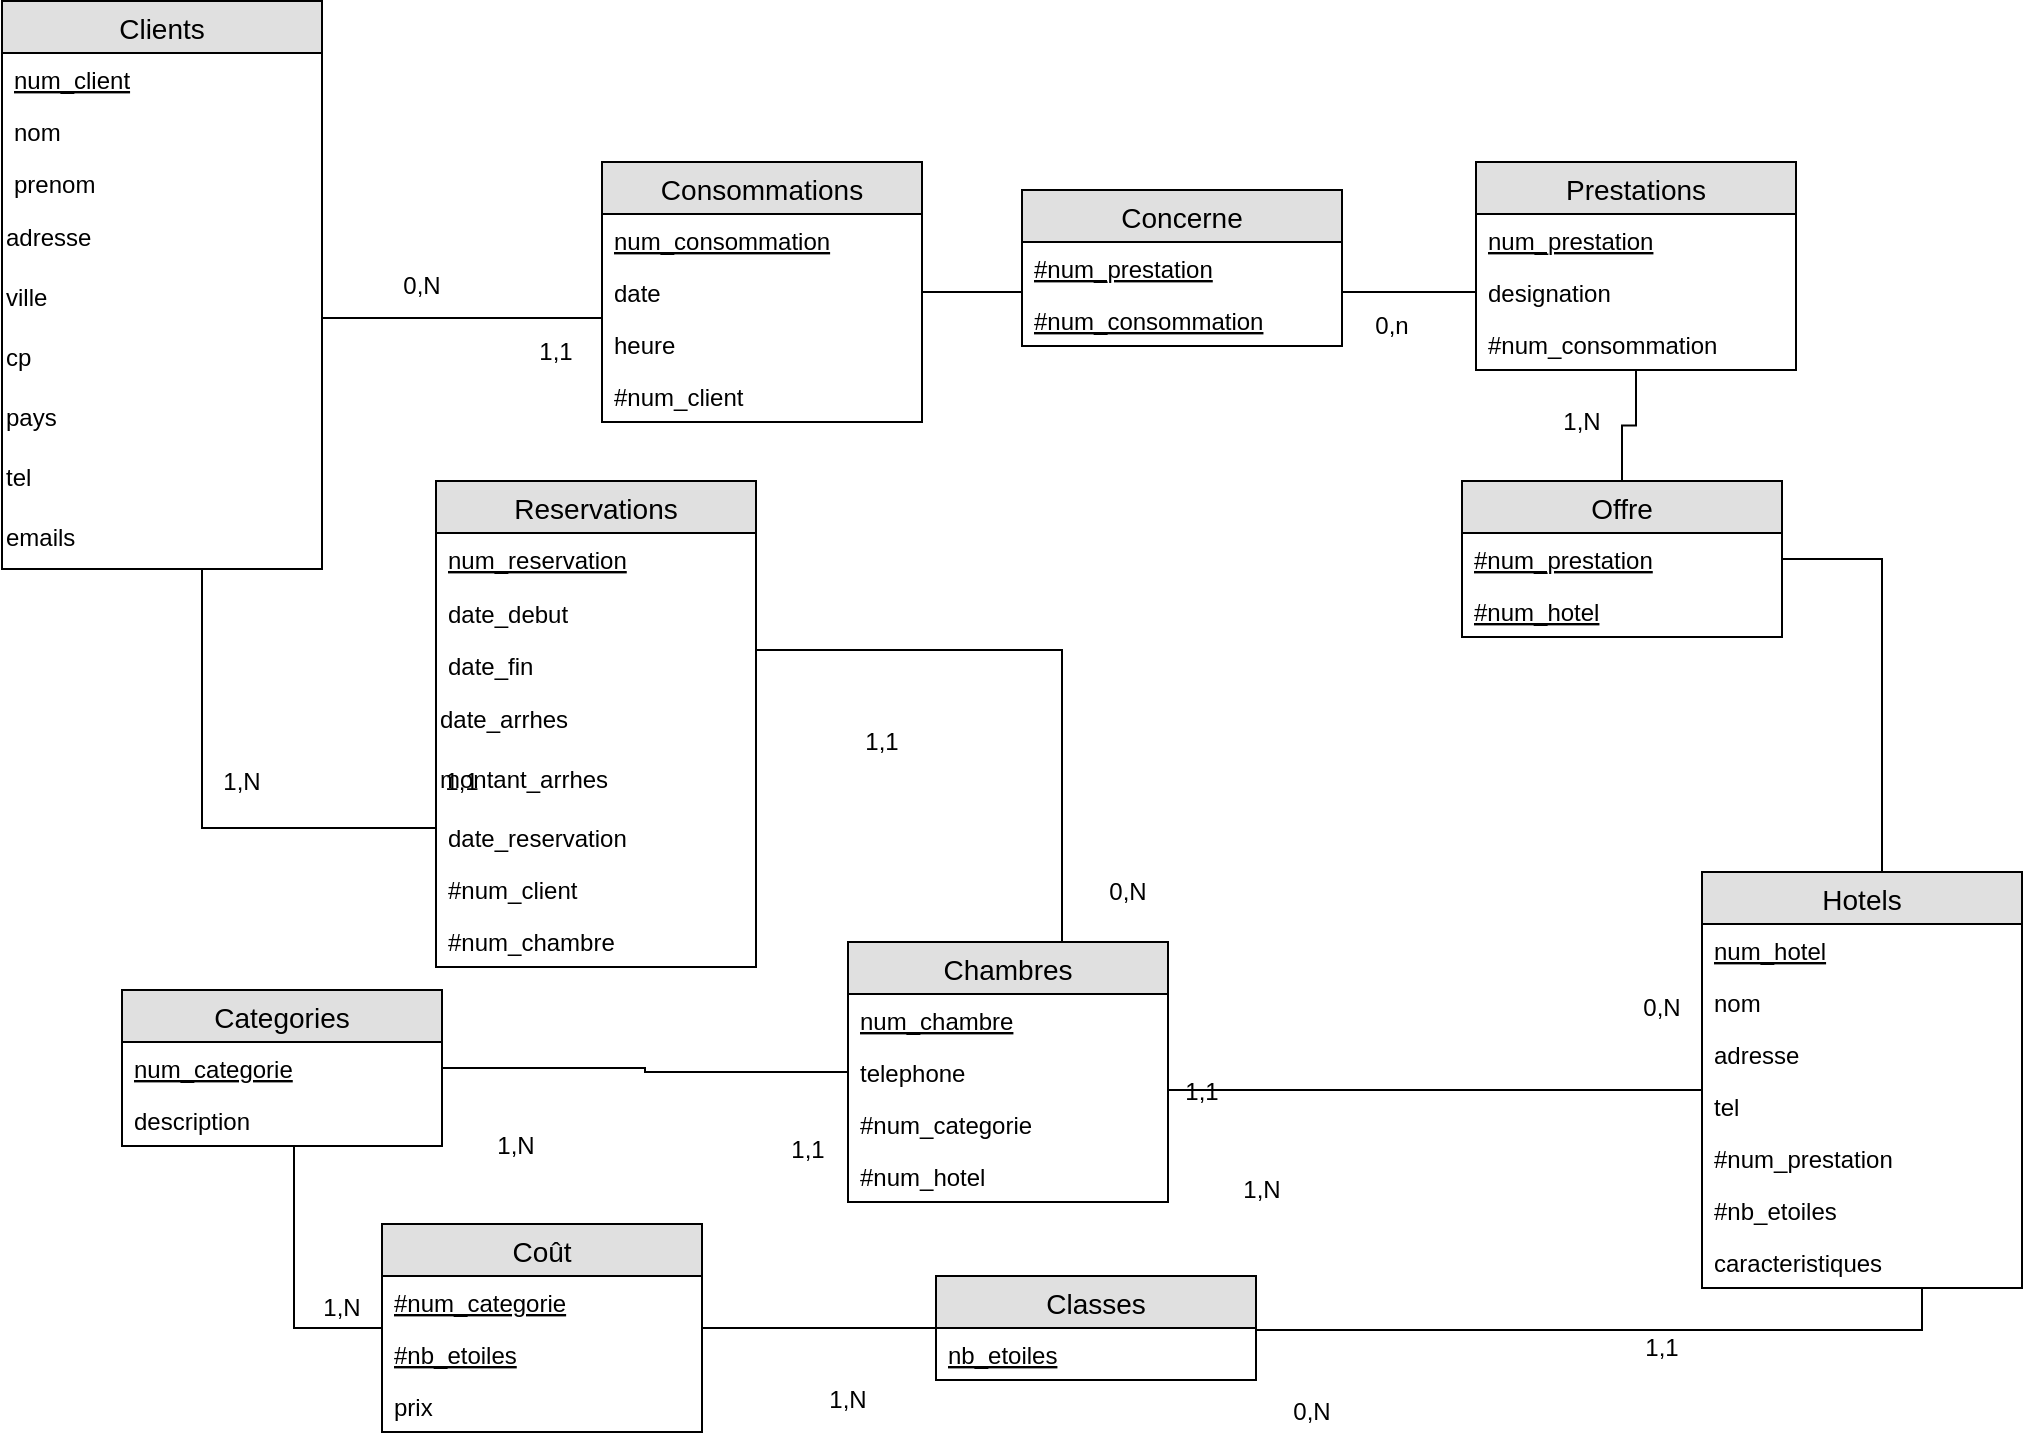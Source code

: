<mxfile version="12.2.7" type="device" pages="1"><diagram id="ZLXCq5c1PaMJSkc5vTwd" name="Page-1"><mxGraphModel dx="1483" dy="781" grid="1" gridSize="10" guides="1" tooltips="1" connect="1" arrows="1" fold="1" page="1" pageScale="1" pageWidth="827" pageHeight="1169" math="0" shadow="0"><root><mxCell id="0"/><mxCell id="1" parent="0"/><mxCell id="YuJoL6StfipAaI79j6pV-1" style="edgeStyle=orthogonalEdgeStyle;rounded=0;orthogonalLoop=1;jettySize=auto;html=1;entryX=-0.006;entryY=0.923;entryDx=0;entryDy=0;entryPerimeter=0;strokeColor=none;" edge="1" parent="1" source="YuJoL6StfipAaI79j6pV-2" target="YuJoL6StfipAaI79j6pV-13"><mxGeometry relative="1" as="geometry"/></mxCell><mxCell id="YuJoL6StfipAaI79j6pV-2" value="Clients" style="swimlane;fontStyle=0;childLayout=stackLayout;horizontal=1;startSize=26;fillColor=#e0e0e0;horizontalStack=0;resizeParent=1;resizeParentMax=0;resizeLast=0;collapsible=1;marginBottom=0;swimlaneFillColor=#ffffff;align=center;fontSize=14;" vertex="1" parent="1"><mxGeometry x="200" y="215.5" width="160" height="284" as="geometry"/></mxCell><mxCell id="YuJoL6StfipAaI79j6pV-3" value="num_client" style="text;strokeColor=none;fillColor=none;spacingLeft=4;spacingRight=4;overflow=hidden;rotatable=0;points=[[0,0.5],[1,0.5]];portConstraint=eastwest;fontSize=12;fontStyle=4" vertex="1" parent="YuJoL6StfipAaI79j6pV-2"><mxGeometry y="26" width="160" height="26" as="geometry"/></mxCell><mxCell id="YuJoL6StfipAaI79j6pV-4" value="nom" style="text;strokeColor=none;fillColor=none;spacingLeft=4;spacingRight=4;overflow=hidden;rotatable=0;points=[[0,0.5],[1,0.5]];portConstraint=eastwest;fontSize=12;" vertex="1" parent="YuJoL6StfipAaI79j6pV-2"><mxGeometry y="52" width="160" height="26" as="geometry"/></mxCell><mxCell id="YuJoL6StfipAaI79j6pV-5" value="prenom" style="text;strokeColor=none;fillColor=none;spacingLeft=4;spacingRight=4;overflow=hidden;rotatable=0;points=[[0,0.5],[1,0.5]];portConstraint=eastwest;fontSize=12;" vertex="1" parent="YuJoL6StfipAaI79j6pV-2"><mxGeometry y="78" width="160" height="26" as="geometry"/></mxCell><mxCell id="YuJoL6StfipAaI79j6pV-6" value="adresse" style="text;html=1;" vertex="1" parent="YuJoL6StfipAaI79j6pV-2"><mxGeometry y="104" width="160" height="30" as="geometry"/></mxCell><mxCell id="YuJoL6StfipAaI79j6pV-7" value="ville" style="text;html=1;" vertex="1" parent="YuJoL6StfipAaI79j6pV-2"><mxGeometry y="134" width="160" height="30" as="geometry"/></mxCell><mxCell id="YuJoL6StfipAaI79j6pV-8" value="cp" style="text;html=1;" vertex="1" parent="YuJoL6StfipAaI79j6pV-2"><mxGeometry y="164" width="160" height="30" as="geometry"/></mxCell><mxCell id="YuJoL6StfipAaI79j6pV-9" value="pays" style="text;html=1;" vertex="1" parent="YuJoL6StfipAaI79j6pV-2"><mxGeometry y="194" width="160" height="30" as="geometry"/></mxCell><mxCell id="YuJoL6StfipAaI79j6pV-10" value="tel" style="text;html=1;" vertex="1" parent="YuJoL6StfipAaI79j6pV-2"><mxGeometry y="224" width="160" height="30" as="geometry"/></mxCell><mxCell id="YuJoL6StfipAaI79j6pV-11" value="emails" style="text;html=1;" vertex="1" parent="YuJoL6StfipAaI79j6pV-2"><mxGeometry y="254" width="160" height="30" as="geometry"/></mxCell><mxCell id="YuJoL6StfipAaI79j6pV-12" value="Consommations" style="swimlane;fontStyle=0;childLayout=stackLayout;horizontal=1;startSize=26;fillColor=#e0e0e0;horizontalStack=0;resizeParent=1;resizeParentMax=0;resizeLast=0;collapsible=1;marginBottom=0;swimlaneFillColor=#ffffff;align=center;fontSize=14;" vertex="1" parent="1"><mxGeometry x="500" y="296" width="160" height="130" as="geometry"/></mxCell><mxCell id="YuJoL6StfipAaI79j6pV-13" value="num_consommation" style="text;strokeColor=none;fillColor=none;spacingLeft=4;spacingRight=4;overflow=hidden;rotatable=0;points=[[0,0.5],[1,0.5]];portConstraint=eastwest;fontSize=12;fontStyle=4" vertex="1" parent="YuJoL6StfipAaI79j6pV-12"><mxGeometry y="26" width="160" height="26" as="geometry"/></mxCell><mxCell id="YuJoL6StfipAaI79j6pV-14" value="date" style="text;strokeColor=none;fillColor=none;spacingLeft=4;spacingRight=4;overflow=hidden;rotatable=0;points=[[0,0.5],[1,0.5]];portConstraint=eastwest;fontSize=12;" vertex="1" parent="YuJoL6StfipAaI79j6pV-12"><mxGeometry y="52" width="160" height="26" as="geometry"/></mxCell><mxCell id="YuJoL6StfipAaI79j6pV-15" value="heure" style="text;strokeColor=none;fillColor=none;spacingLeft=4;spacingRight=4;overflow=hidden;rotatable=0;points=[[0,0.5],[1,0.5]];portConstraint=eastwest;fontSize=12;" vertex="1" parent="YuJoL6StfipAaI79j6pV-12"><mxGeometry y="78" width="160" height="26" as="geometry"/></mxCell><mxCell id="YuJoL6StfipAaI79j6pV-81" value="#num_client" style="text;strokeColor=none;fillColor=none;spacingLeft=4;spacingRight=4;overflow=hidden;rotatable=0;points=[[0,0.5],[1,0.5]];portConstraint=eastwest;fontSize=12;" vertex="1" parent="YuJoL6StfipAaI79j6pV-12"><mxGeometry y="104" width="160" height="26" as="geometry"/></mxCell><mxCell id="YuJoL6StfipAaI79j6pV-16" style="edgeStyle=orthogonalEdgeStyle;rounded=0;orthogonalLoop=1;jettySize=auto;html=1;entryX=0.5;entryY=0;entryDx=0;entryDy=0;startArrow=none;startFill=0;endArrow=none;endFill=0;strokeColor=#000000;" edge="1" parent="1" source="YuJoL6StfipAaI79j6pV-100" target="YuJoL6StfipAaI79j6pV-41"><mxGeometry relative="1" as="geometry"><Array as="points"><mxPoint x="1140" y="495"/></Array></mxGeometry></mxCell><mxCell id="YuJoL6StfipAaI79j6pV-17" value="Prestations" style="swimlane;fontStyle=0;childLayout=stackLayout;horizontal=1;startSize=26;fillColor=#e0e0e0;horizontalStack=0;resizeParent=1;resizeParentMax=0;resizeLast=0;collapsible=1;marginBottom=0;swimlaneFillColor=#ffffff;align=center;fontSize=14;" vertex="1" parent="1"><mxGeometry x="937" y="296" width="160" height="104" as="geometry"/></mxCell><mxCell id="YuJoL6StfipAaI79j6pV-18" value="num_prestation" style="text;strokeColor=none;fillColor=none;spacingLeft=4;spacingRight=4;overflow=hidden;rotatable=0;points=[[0,0.5],[1,0.5]];portConstraint=eastwest;fontSize=12;fontStyle=4" vertex="1" parent="YuJoL6StfipAaI79j6pV-17"><mxGeometry y="26" width="160" height="26" as="geometry"/></mxCell><mxCell id="YuJoL6StfipAaI79j6pV-19" value="designation" style="text;strokeColor=none;fillColor=none;spacingLeft=4;spacingRight=4;overflow=hidden;rotatable=0;points=[[0,0.5],[1,0.5]];portConstraint=eastwest;fontSize=12;" vertex="1" parent="YuJoL6StfipAaI79j6pV-17"><mxGeometry y="52" width="160" height="26" as="geometry"/></mxCell><mxCell id="YuJoL6StfipAaI79j6pV-79" value="#num_consommation" style="text;strokeColor=none;fillColor=none;spacingLeft=4;spacingRight=4;overflow=hidden;rotatable=0;points=[[0,0.5],[1,0.5]];portConstraint=eastwest;fontSize=12;" vertex="1" parent="YuJoL6StfipAaI79j6pV-17"><mxGeometry y="78" width="160" height="26" as="geometry"/></mxCell><mxCell id="YuJoL6StfipAaI79j6pV-20" style="edgeStyle=orthogonalEdgeStyle;rounded=0;orthogonalLoop=1;jettySize=auto;html=1;startArrow=none;startFill=0;endArrow=none;endFill=0;strokeColor=#000000;" edge="1" parent="1" source="YuJoL6StfipAaI79j6pV-21" target="YuJoL6StfipAaI79j6pV-2"><mxGeometry relative="1" as="geometry"><Array as="points"><mxPoint x="300" y="629"/></Array></mxGeometry></mxCell><mxCell id="YuJoL6StfipAaI79j6pV-21" value="Reservations" style="swimlane;fontStyle=0;childLayout=stackLayout;horizontal=1;startSize=26;fillColor=#e0e0e0;horizontalStack=0;resizeParent=1;resizeParentMax=0;resizeLast=0;collapsible=1;marginBottom=0;swimlaneFillColor=#ffffff;align=center;fontSize=14;" vertex="1" parent="1"><mxGeometry x="417" y="455.5" width="160" height="243" as="geometry"/></mxCell><mxCell id="YuJoL6StfipAaI79j6pV-22" value="num_reservation" style="text;strokeColor=none;fillColor=none;spacingLeft=4;spacingRight=4;overflow=hidden;rotatable=0;points=[[0,0.5],[1,0.5]];portConstraint=eastwest;fontSize=12;fontStyle=4" vertex="1" parent="YuJoL6StfipAaI79j6pV-21"><mxGeometry y="26" width="160" height="27" as="geometry"/></mxCell><mxCell id="YuJoL6StfipAaI79j6pV-23" value="date_debut" style="text;strokeColor=none;fillColor=none;spacingLeft=4;spacingRight=4;overflow=hidden;rotatable=0;points=[[0,0.5],[1,0.5]];portConstraint=eastwest;fontSize=12;" vertex="1" parent="YuJoL6StfipAaI79j6pV-21"><mxGeometry y="53" width="160" height="26" as="geometry"/></mxCell><mxCell id="YuJoL6StfipAaI79j6pV-24" value="date_fin&#xA;" style="text;strokeColor=none;fillColor=none;spacingLeft=4;spacingRight=4;overflow=hidden;rotatable=0;points=[[0,0.5],[1,0.5]];portConstraint=eastwest;fontSize=12;" vertex="1" parent="YuJoL6StfipAaI79j6pV-21"><mxGeometry y="79" width="160" height="26" as="geometry"/></mxCell><mxCell id="YuJoL6StfipAaI79j6pV-25" value="date_arrhes" style="text;html=1;" vertex="1" parent="YuJoL6StfipAaI79j6pV-21"><mxGeometry y="105" width="160" height="30" as="geometry"/></mxCell><mxCell id="YuJoL6StfipAaI79j6pV-26" value="montant_arrhes" style="text;html=1;" vertex="1" parent="YuJoL6StfipAaI79j6pV-21"><mxGeometry y="135" width="160" height="30" as="geometry"/></mxCell><mxCell id="YuJoL6StfipAaI79j6pV-27" value="date_reservation" style="text;strokeColor=none;fillColor=none;spacingLeft=4;spacingRight=4;overflow=hidden;rotatable=0;points=[[0,0.5],[1,0.5]];portConstraint=eastwest;fontSize=12;" vertex="1" parent="YuJoL6StfipAaI79j6pV-21"><mxGeometry y="165" width="160" height="26" as="geometry"/></mxCell><mxCell id="YuJoL6StfipAaI79j6pV-90" value="#num_client" style="text;strokeColor=none;fillColor=none;spacingLeft=4;spacingRight=4;overflow=hidden;rotatable=0;points=[[0,0.5],[1,0.5]];portConstraint=eastwest;fontSize=12;" vertex="1" parent="YuJoL6StfipAaI79j6pV-21"><mxGeometry y="191" width="160" height="26" as="geometry"/></mxCell><mxCell id="YuJoL6StfipAaI79j6pV-108" value="#num_chambre" style="text;strokeColor=none;fillColor=none;spacingLeft=4;spacingRight=4;overflow=hidden;rotatable=0;points=[[0,0.5],[1,0.5]];portConstraint=eastwest;fontSize=12;" vertex="1" parent="YuJoL6StfipAaI79j6pV-21"><mxGeometry y="217" width="160" height="26" as="geometry"/></mxCell><mxCell id="YuJoL6StfipAaI79j6pV-29" value="Categories" style="swimlane;fontStyle=0;childLayout=stackLayout;horizontal=1;startSize=26;fillColor=#e0e0e0;horizontalStack=0;resizeParent=1;resizeParentMax=0;resizeLast=0;collapsible=1;marginBottom=0;swimlaneFillColor=#ffffff;align=center;fontSize=14;" vertex="1" parent="1"><mxGeometry x="260" y="710" width="160" height="78" as="geometry"/></mxCell><mxCell id="YuJoL6StfipAaI79j6pV-30" value="num_categorie" style="text;strokeColor=none;fillColor=none;spacingLeft=4;spacingRight=4;overflow=hidden;rotatable=0;points=[[0,0.5],[1,0.5]];portConstraint=eastwest;fontSize=12;fontStyle=4" vertex="1" parent="YuJoL6StfipAaI79j6pV-29"><mxGeometry y="26" width="160" height="26" as="geometry"/></mxCell><mxCell id="YuJoL6StfipAaI79j6pV-31" value="description" style="text;strokeColor=none;fillColor=none;spacingLeft=4;spacingRight=4;overflow=hidden;rotatable=0;points=[[0,0.5],[1,0.5]];portConstraint=eastwest;fontSize=12;" vertex="1" parent="YuJoL6StfipAaI79j6pV-29"><mxGeometry y="52" width="160" height="26" as="geometry"/></mxCell><mxCell id="YuJoL6StfipAaI79j6pV-32" style="edgeStyle=orthogonalEdgeStyle;rounded=0;orthogonalLoop=1;jettySize=auto;html=1;startArrow=none;startFill=0;endArrow=none;endFill=0;strokeColor=#000000;" edge="1" parent="1" source="YuJoL6StfipAaI79j6pV-33" target="YuJoL6StfipAaI79j6pV-21"><mxGeometry relative="1" as="geometry"><Array as="points"><mxPoint x="730" y="540"/></Array></mxGeometry></mxCell><mxCell id="YuJoL6StfipAaI79j6pV-33" value="Chambres" style="swimlane;fontStyle=0;childLayout=stackLayout;horizontal=1;startSize=26;fillColor=#e0e0e0;horizontalStack=0;resizeParent=1;resizeParentMax=0;resizeLast=0;collapsible=1;marginBottom=0;swimlaneFillColor=#ffffff;align=center;fontSize=14;" vertex="1" parent="1"><mxGeometry x="623" y="686" width="160" height="130" as="geometry"/></mxCell><mxCell id="YuJoL6StfipAaI79j6pV-34" value="num_chambre" style="text;strokeColor=none;fillColor=none;spacingLeft=4;spacingRight=4;overflow=hidden;rotatable=0;points=[[0,0.5],[1,0.5]];portConstraint=eastwest;fontSize=12;fontStyle=4" vertex="1" parent="YuJoL6StfipAaI79j6pV-33"><mxGeometry y="26" width="160" height="26" as="geometry"/></mxCell><mxCell id="YuJoL6StfipAaI79j6pV-35" value="telephone" style="text;strokeColor=none;fillColor=none;spacingLeft=4;spacingRight=4;overflow=hidden;rotatable=0;points=[[0,0.5],[1,0.5]];portConstraint=eastwest;fontSize=12;" vertex="1" parent="YuJoL6StfipAaI79j6pV-33"><mxGeometry y="52" width="160" height="26" as="geometry"/></mxCell><mxCell id="YuJoL6StfipAaI79j6pV-94" value="#num_categorie" style="text;strokeColor=none;fillColor=none;spacingLeft=4;spacingRight=4;overflow=hidden;rotatable=0;points=[[0,0.5],[1,0.5]];portConstraint=eastwest;fontSize=12;fontStyle=0" vertex="1" parent="YuJoL6StfipAaI79j6pV-33"><mxGeometry y="78" width="160" height="26" as="geometry"/></mxCell><mxCell id="YuJoL6StfipAaI79j6pV-112" value="#num_hotel" style="text;strokeColor=none;fillColor=none;spacingLeft=4;spacingRight=4;overflow=hidden;rotatable=0;points=[[0,0.5],[1,0.5]];portConstraint=eastwest;fontSize=12;fontStyle=0" vertex="1" parent="YuJoL6StfipAaI79j6pV-33"><mxGeometry y="104" width="160" height="26" as="geometry"/></mxCell><mxCell id="YuJoL6StfipAaI79j6pV-36" style="edgeStyle=orthogonalEdgeStyle;rounded=0;orthogonalLoop=1;jettySize=auto;html=1;startArrow=none;startFill=0;endArrow=none;endFill=0;strokeColor=#000000;" edge="1" parent="1" source="YuJoL6StfipAaI79j6pV-37" target="YuJoL6StfipAaI79j6pV-29"><mxGeometry relative="1" as="geometry"><mxPoint x="345" y="866" as="targetPoint"/><Array as="points"><mxPoint x="346" y="879"/></Array></mxGeometry></mxCell><mxCell id="YuJoL6StfipAaI79j6pV-37" value="Classes" style="swimlane;fontStyle=0;childLayout=stackLayout;horizontal=1;startSize=26;fillColor=#e0e0e0;horizontalStack=0;resizeParent=1;resizeParentMax=0;resizeLast=0;collapsible=1;marginBottom=0;swimlaneFillColor=#ffffff;align=center;fontSize=14;" vertex="1" parent="1"><mxGeometry x="667" y="853" width="160" height="52" as="geometry"/></mxCell><mxCell id="YuJoL6StfipAaI79j6pV-38" value="nb_etoiles" style="text;strokeColor=none;fillColor=none;spacingLeft=4;spacingRight=4;overflow=hidden;rotatable=0;points=[[0,0.5],[1,0.5]];portConstraint=eastwest;fontSize=12;fontStyle=4" vertex="1" parent="YuJoL6StfipAaI79j6pV-37"><mxGeometry y="26" width="160" height="26" as="geometry"/></mxCell><mxCell id="YuJoL6StfipAaI79j6pV-39" style="edgeStyle=orthogonalEdgeStyle;rounded=0;orthogonalLoop=1;jettySize=auto;html=1;entryX=1;entryY=0.5;entryDx=0;entryDy=0;startArrow=none;startFill=0;endArrow=none;endFill=0;strokeColor=#000000;" edge="1" parent="1" source="YuJoL6StfipAaI79j6pV-41" target="YuJoL6StfipAaI79j6pV-33"><mxGeometry relative="1" as="geometry"><Array as="points"><mxPoint x="783" y="760"/></Array></mxGeometry></mxCell><mxCell id="YuJoL6StfipAaI79j6pV-40" style="edgeStyle=orthogonalEdgeStyle;rounded=0;orthogonalLoop=1;jettySize=auto;html=1;startArrow=none;startFill=0;endArrow=none;endFill=0;strokeColor=#000000;" edge="1" parent="1" source="YuJoL6StfipAaI79j6pV-95" target="YuJoL6StfipAaI79j6pV-37"><mxGeometry relative="1" as="geometry"><mxPoint x="802" y="1037" as="targetPoint"/><Array as="points"><mxPoint x="1160" y="880"/></Array><mxPoint x="957.002" y="1005.412" as="sourcePoint"/></mxGeometry></mxCell><mxCell id="YuJoL6StfipAaI79j6pV-41" value="Hotels" style="swimlane;fontStyle=0;childLayout=stackLayout;horizontal=1;startSize=26;fillColor=#e0e0e0;horizontalStack=0;resizeParent=1;resizeParentMax=0;resizeLast=0;collapsible=1;marginBottom=0;swimlaneFillColor=#ffffff;align=center;fontSize=14;" vertex="1" parent="1"><mxGeometry x="1050" y="651" width="160" height="208" as="geometry"/></mxCell><mxCell id="YuJoL6StfipAaI79j6pV-42" value="num_hotel" style="text;strokeColor=none;fillColor=none;spacingLeft=4;spacingRight=4;overflow=hidden;rotatable=0;points=[[0,0.5],[1,0.5]];portConstraint=eastwest;fontSize=12;fontStyle=4" vertex="1" parent="YuJoL6StfipAaI79j6pV-41"><mxGeometry y="26" width="160" height="26" as="geometry"/></mxCell><mxCell id="YuJoL6StfipAaI79j6pV-43" value="nom" style="text;strokeColor=none;fillColor=none;spacingLeft=4;spacingRight=4;overflow=hidden;rotatable=0;points=[[0,0.5],[1,0.5]];portConstraint=eastwest;fontSize=12;" vertex="1" parent="YuJoL6StfipAaI79j6pV-41"><mxGeometry y="52" width="160" height="26" as="geometry"/></mxCell><mxCell id="YuJoL6StfipAaI79j6pV-44" value="adresse" style="text;strokeColor=none;fillColor=none;spacingLeft=4;spacingRight=4;overflow=hidden;rotatable=0;points=[[0,0.5],[1,0.5]];portConstraint=eastwest;fontSize=12;" vertex="1" parent="YuJoL6StfipAaI79j6pV-41"><mxGeometry y="78" width="160" height="26" as="geometry"/></mxCell><mxCell id="YuJoL6StfipAaI79j6pV-45" value="tel" style="text;strokeColor=none;fillColor=none;spacingLeft=4;spacingRight=4;overflow=hidden;rotatable=0;points=[[0,0.5],[1,0.5]];portConstraint=eastwest;fontSize=12;" vertex="1" parent="YuJoL6StfipAaI79j6pV-41"><mxGeometry y="104" width="160" height="26" as="geometry"/></mxCell><mxCell id="YuJoL6StfipAaI79j6pV-80" value="#num_prestation" style="text;strokeColor=none;fillColor=none;spacingLeft=4;spacingRight=4;overflow=hidden;rotatable=0;points=[[0,0.5],[1,0.5]];portConstraint=eastwest;fontSize=12;" vertex="1" parent="YuJoL6StfipAaI79j6pV-41"><mxGeometry y="130" width="160" height="26" as="geometry"/></mxCell><mxCell id="YuJoL6StfipAaI79j6pV-95" value="#nb_etoiles" style="text;strokeColor=none;fillColor=none;spacingLeft=4;spacingRight=4;overflow=hidden;rotatable=0;points=[[0,0.5],[1,0.5]];portConstraint=eastwest;fontSize=12;" vertex="1" parent="YuJoL6StfipAaI79j6pV-41"><mxGeometry y="156" width="160" height="26" as="geometry"/></mxCell><mxCell id="YuJoL6StfipAaI79j6pV-96" value="caracteristiques" style="text;strokeColor=none;fillColor=none;spacingLeft=4;spacingRight=4;overflow=hidden;rotatable=0;points=[[0,0.5],[1,0.5]];portConstraint=eastwest;fontSize=12;" vertex="1" parent="YuJoL6StfipAaI79j6pV-41"><mxGeometry y="182" width="160" height="26" as="geometry"/></mxCell><mxCell id="YuJoL6StfipAaI79j6pV-46" style="rounded=0;orthogonalLoop=1;jettySize=auto;html=1;strokeColor=#000000;startArrow=none;startFill=0;endArrow=none;endFill=0;edgeStyle=orthogonalEdgeStyle;exitX=1;exitY=0.75;exitDx=0;exitDy=0;" edge="1" parent="1" source="YuJoL6StfipAaI79j6pV-7" target="YuJoL6StfipAaI79j6pV-12"><mxGeometry relative="1" as="geometry"><Array as="points"><mxPoint x="360" y="374"/></Array><mxPoint x="370" y="374" as="sourcePoint"/></mxGeometry></mxCell><mxCell id="YuJoL6StfipAaI79j6pV-47" style="edgeStyle=orthogonalEdgeStyle;rounded=0;orthogonalLoop=1;jettySize=auto;html=1;entryX=0;entryY=0.5;entryDx=0;entryDy=0;startArrow=none;startFill=0;endArrow=none;endFill=0;strokeColor=#000000;" edge="1" parent="1" source="YuJoL6StfipAaI79j6pV-14" target="YuJoL6StfipAaI79j6pV-19"><mxGeometry relative="1" as="geometry"/></mxCell><mxCell id="YuJoL6StfipAaI79j6pV-56" style="edgeStyle=orthogonalEdgeStyle;rounded=0;orthogonalLoop=1;jettySize=auto;html=1;startArrow=none;startFill=0;endArrow=none;endFill=0;strokeColor=#000000;entryX=0;entryY=0.5;entryDx=0;entryDy=0;" edge="1" parent="1" source="YuJoL6StfipAaI79j6pV-29" target="YuJoL6StfipAaI79j6pV-35"><mxGeometry relative="1" as="geometry"><mxPoint x="440" y="804" as="sourcePoint"/><mxPoint x="490" y="749" as="targetPoint"/><Array as="points"/></mxGeometry></mxCell><mxCell id="YuJoL6StfipAaI79j6pV-59" value="0,N" style="text;html=1;strokeColor=none;fillColor=none;align=center;verticalAlign=middle;whiteSpace=wrap;rounded=0;" vertex="1" parent="1"><mxGeometry x="390" y="348" width="40" height="20" as="geometry"/></mxCell><mxCell id="YuJoL6StfipAaI79j6pV-60" value="1,1" style="text;html=1;strokeColor=none;fillColor=none;align=center;verticalAlign=middle;whiteSpace=wrap;rounded=0;" vertex="1" parent="1"><mxGeometry x="457" y="381" width="40" height="20" as="geometry"/></mxCell><mxCell id="YuJoL6StfipAaI79j6pV-61" value="1,n" style="text;html=1;strokeColor=none;fillColor=none;align=center;verticalAlign=middle;whiteSpace=wrap;rounded=0;" vertex="1" parent="1"><mxGeometry x="760" y="361" width="40" height="20" as="geometry"/></mxCell><mxCell id="YuJoL6StfipAaI79j6pV-62" value="0,n" style="text;html=1;strokeColor=none;fillColor=none;align=center;verticalAlign=middle;whiteSpace=wrap;rounded=0;" vertex="1" parent="1"><mxGeometry x="875" y="368" width="40" height="20" as="geometry"/></mxCell><mxCell id="YuJoL6StfipAaI79j6pV-63" value="1,N" style="text;html=1;strokeColor=none;fillColor=none;align=center;verticalAlign=middle;whiteSpace=wrap;rounded=0;" vertex="1" parent="1"><mxGeometry x="970" y="416" width="40" height="20" as="geometry"/></mxCell><mxCell id="YuJoL6StfipAaI79j6pV-64" value="0,N" style="text;html=1;strokeColor=none;fillColor=none;align=center;verticalAlign=middle;whiteSpace=wrap;rounded=0;" vertex="1" parent="1"><mxGeometry x="1010" y="709" width="40" height="20" as="geometry"/></mxCell><mxCell id="YuJoL6StfipAaI79j6pV-65" value="1,1" style="text;html=1;strokeColor=none;fillColor=none;align=center;verticalAlign=middle;whiteSpace=wrap;rounded=0;" vertex="1" parent="1"><mxGeometry x="1010" y="879" width="40" height="20" as="geometry"/></mxCell><mxCell id="YuJoL6StfipAaI79j6pV-66" value="0,N" style="text;html=1;strokeColor=none;fillColor=none;align=center;verticalAlign=middle;whiteSpace=wrap;rounded=0;" vertex="1" parent="1"><mxGeometry x="835" y="911" width="40" height="20" as="geometry"/></mxCell><mxCell id="YuJoL6StfipAaI79j6pV-67" value="1,N" style="text;html=1;strokeColor=none;fillColor=none;align=center;verticalAlign=middle;whiteSpace=wrap;rounded=0;" vertex="1" parent="1"><mxGeometry x="810" y="800" width="40" height="20" as="geometry"/></mxCell><mxCell id="YuJoL6StfipAaI79j6pV-68" value="1,1" style="text;html=1;strokeColor=none;fillColor=none;align=center;verticalAlign=middle;whiteSpace=wrap;rounded=0;" vertex="1" parent="1"><mxGeometry x="780" y="751" width="40" height="20" as="geometry"/></mxCell><mxCell id="YuJoL6StfipAaI79j6pV-69" value="0,N" style="text;html=1;strokeColor=none;fillColor=none;align=center;verticalAlign=middle;whiteSpace=wrap;rounded=0;" vertex="1" parent="1"><mxGeometry x="743" y="651" width="40" height="20" as="geometry"/></mxCell><mxCell id="YuJoL6StfipAaI79j6pV-70" value="1,1" style="text;html=1;strokeColor=none;fillColor=none;align=center;verticalAlign=middle;whiteSpace=wrap;rounded=0;" vertex="1" parent="1"><mxGeometry x="620" y="576" width="40" height="20" as="geometry"/></mxCell><mxCell id="YuJoL6StfipAaI79j6pV-71" value="1,1" style="text;html=1;strokeColor=none;fillColor=none;align=center;verticalAlign=middle;whiteSpace=wrap;rounded=0;" vertex="1" parent="1"><mxGeometry x="583" y="780" width="40" height="20" as="geometry"/></mxCell><mxCell id="YuJoL6StfipAaI79j6pV-72" value="1,N" style="text;html=1;strokeColor=none;fillColor=none;align=center;verticalAlign=middle;whiteSpace=wrap;rounded=0;" vertex="1" parent="1"><mxGeometry x="437" y="778" width="40" height="20" as="geometry"/></mxCell><mxCell id="YuJoL6StfipAaI79j6pV-73" value="1,N" style="text;html=1;strokeColor=none;fillColor=none;align=center;verticalAlign=middle;whiteSpace=wrap;rounded=0;" vertex="1" parent="1"><mxGeometry x="350" y="859" width="40" height="20" as="geometry"/></mxCell><mxCell id="YuJoL6StfipAaI79j6pV-74" value="1,N" style="text;html=1;strokeColor=none;fillColor=none;align=center;verticalAlign=middle;whiteSpace=wrap;rounded=0;" vertex="1" parent="1"><mxGeometry x="603" y="905" width="40" height="20" as="geometry"/></mxCell><mxCell id="YuJoL6StfipAaI79j6pV-75" value="1,N" style="text;html=1;strokeColor=none;fillColor=none;align=center;verticalAlign=middle;whiteSpace=wrap;rounded=0;" vertex="1" parent="1"><mxGeometry x="300" y="596" width="40" height="20" as="geometry"/></mxCell><mxCell id="YuJoL6StfipAaI79j6pV-76" value="1,1" style="text;html=1;strokeColor=none;fillColor=none;align=center;verticalAlign=middle;whiteSpace=wrap;rounded=0;" vertex="1" parent="1"><mxGeometry x="410" y="596" width="40" height="20" as="geometry"/></mxCell><mxCell id="YuJoL6StfipAaI79j6pV-82" value="Concerne" style="swimlane;fontStyle=0;childLayout=stackLayout;horizontal=1;startSize=26;fillColor=#e0e0e0;horizontalStack=0;resizeParent=1;resizeParentMax=0;resizeLast=0;collapsible=1;marginBottom=0;swimlaneFillColor=#ffffff;align=center;fontSize=14;" vertex="1" parent="1"><mxGeometry x="710" y="310" width="160" height="78" as="geometry"/></mxCell><mxCell id="YuJoL6StfipAaI79j6pV-83" value="#num_prestation" style="text;strokeColor=none;fillColor=none;spacingLeft=4;spacingRight=4;overflow=hidden;rotatable=0;points=[[0,0.5],[1,0.5]];portConstraint=eastwest;fontSize=12;fontStyle=4" vertex="1" parent="YuJoL6StfipAaI79j6pV-82"><mxGeometry y="26" width="160" height="26" as="geometry"/></mxCell><mxCell id="YuJoL6StfipAaI79j6pV-85" value="#num_consommation" style="text;strokeColor=none;fillColor=none;spacingLeft=4;spacingRight=4;overflow=hidden;rotatable=0;points=[[0,0.5],[1,0.5]];portConstraint=eastwest;fontSize=12;fontStyle=4" vertex="1" parent="YuJoL6StfipAaI79j6pV-82"><mxGeometry y="52" width="160" height="26" as="geometry"/></mxCell><mxCell id="YuJoL6StfipAaI79j6pV-97" value="Coût" style="swimlane;fontStyle=0;childLayout=stackLayout;horizontal=1;startSize=26;fillColor=#e0e0e0;horizontalStack=0;resizeParent=1;resizeParentMax=0;resizeLast=0;collapsible=1;marginBottom=0;swimlaneFillColor=#ffffff;align=center;fontSize=14;" vertex="1" parent="1"><mxGeometry x="390" y="827" width="160" height="104" as="geometry"/></mxCell><mxCell id="YuJoL6StfipAaI79j6pV-98" value="#num_categorie" style="text;strokeColor=none;fillColor=none;spacingLeft=4;spacingRight=4;overflow=hidden;rotatable=0;points=[[0,0.5],[1,0.5]];portConstraint=eastwest;fontSize=12;fontStyle=4" vertex="1" parent="YuJoL6StfipAaI79j6pV-97"><mxGeometry y="26" width="160" height="26" as="geometry"/></mxCell><mxCell id="YuJoL6StfipAaI79j6pV-99" value="#nb_etoiles" style="text;strokeColor=none;fillColor=none;spacingLeft=4;spacingRight=4;overflow=hidden;rotatable=0;points=[[0,0.5],[1,0.5]];portConstraint=eastwest;fontSize=12;fontStyle=4" vertex="1" parent="YuJoL6StfipAaI79j6pV-97"><mxGeometry y="52" width="160" height="26" as="geometry"/></mxCell><mxCell id="YuJoL6StfipAaI79j6pV-103" value="prix" style="text;strokeColor=none;fillColor=none;spacingLeft=4;spacingRight=4;overflow=hidden;rotatable=0;points=[[0,0.5],[1,0.5]];portConstraint=eastwest;fontSize=12;fontStyle=0" vertex="1" parent="YuJoL6StfipAaI79j6pV-97"><mxGeometry y="78" width="160" height="26" as="geometry"/></mxCell><mxCell id="YuJoL6StfipAaI79j6pV-100" value="Offre" style="swimlane;fontStyle=0;childLayout=stackLayout;horizontal=1;startSize=26;fillColor=#e0e0e0;horizontalStack=0;resizeParent=1;resizeParentMax=0;resizeLast=0;collapsible=1;marginBottom=0;swimlaneFillColor=#ffffff;align=center;fontSize=14;" vertex="1" parent="1"><mxGeometry x="930" y="455.5" width="160" height="78" as="geometry"/></mxCell><mxCell id="YuJoL6StfipAaI79j6pV-101" value="#num_prestation" style="text;strokeColor=none;fillColor=none;spacingLeft=4;spacingRight=4;overflow=hidden;rotatable=0;points=[[0,0.5],[1,0.5]];portConstraint=eastwest;fontSize=12;fontStyle=4" vertex="1" parent="YuJoL6StfipAaI79j6pV-100"><mxGeometry y="26" width="160" height="26" as="geometry"/></mxCell><mxCell id="YuJoL6StfipAaI79j6pV-102" value="#num_hotel" style="text;strokeColor=none;fillColor=none;spacingLeft=4;spacingRight=4;overflow=hidden;rotatable=0;points=[[0,0.5],[1,0.5]];portConstraint=eastwest;fontSize=12;fontStyle=4" vertex="1" parent="YuJoL6StfipAaI79j6pV-100"><mxGeometry y="52" width="160" height="26" as="geometry"/></mxCell><mxCell id="YuJoL6StfipAaI79j6pV-105" style="edgeStyle=orthogonalEdgeStyle;rounded=0;orthogonalLoop=1;jettySize=auto;html=1;entryX=0.5;entryY=0;entryDx=0;entryDy=0;startArrow=none;startFill=0;endArrow=none;endFill=0;strokeColor=#000000;" edge="1" parent="1" source="YuJoL6StfipAaI79j6pV-17" target="YuJoL6StfipAaI79j6pV-100"><mxGeometry relative="1" as="geometry"><mxPoint x="1017" y="400" as="sourcePoint"/><mxPoint x="1139.857" y="733.286" as="targetPoint"/></mxGeometry></mxCell></root></mxGraphModel></diagram></mxfile>
